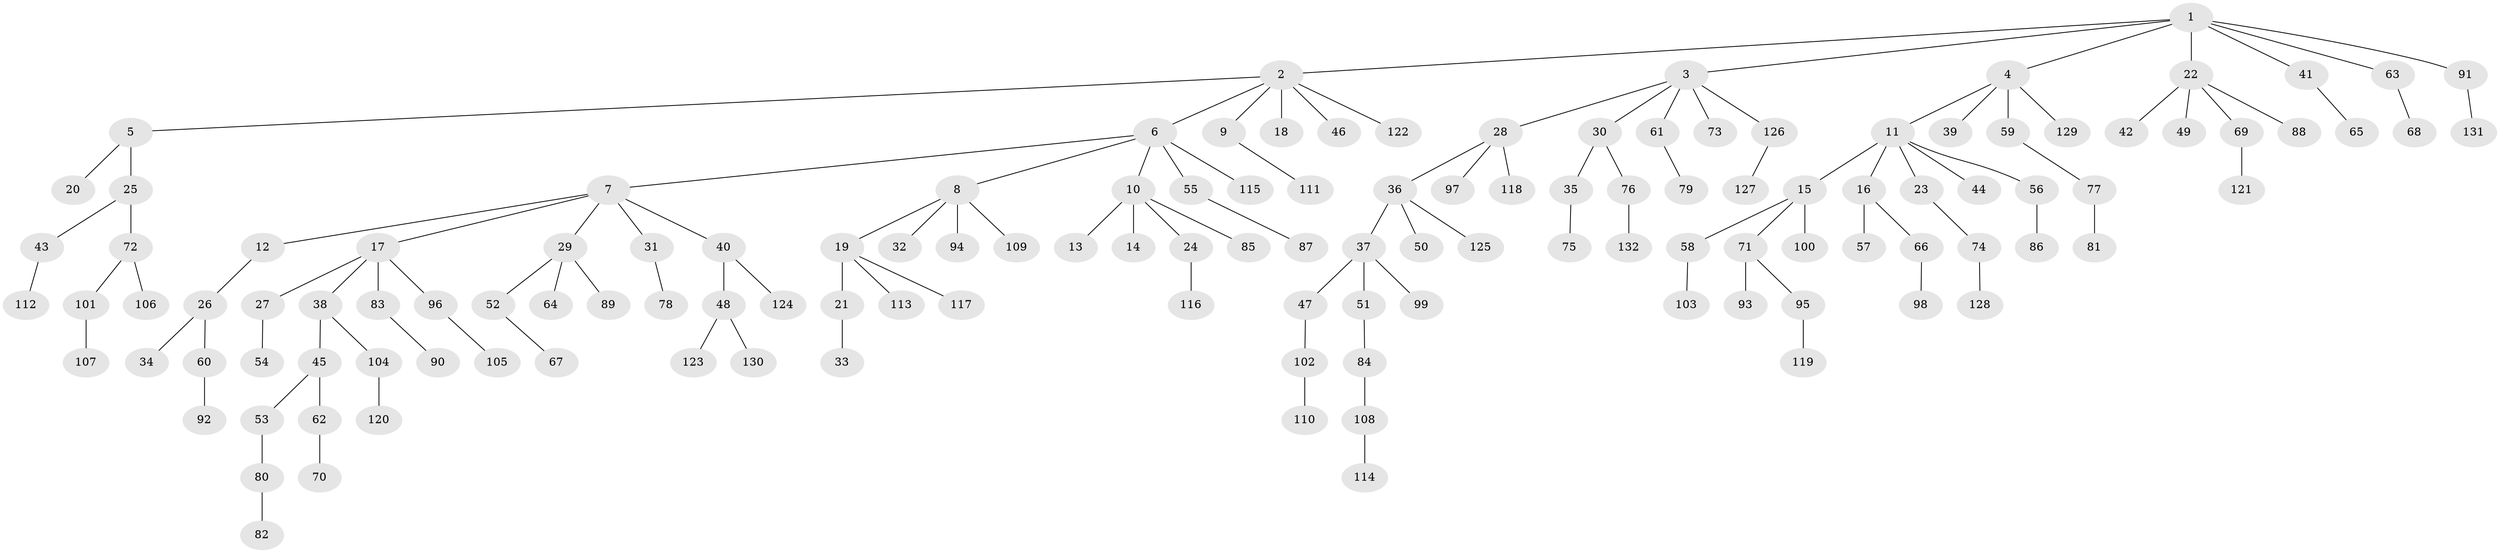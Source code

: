 // coarse degree distribution, {6: 0.025, 2: 0.175, 5: 0.05, 3: 0.125, 7: 0.0125, 4: 0.05, 1: 0.5625}
// Generated by graph-tools (version 1.1) at 2025/37/03/04/25 23:37:22]
// undirected, 132 vertices, 131 edges
graph export_dot {
  node [color=gray90,style=filled];
  1;
  2;
  3;
  4;
  5;
  6;
  7;
  8;
  9;
  10;
  11;
  12;
  13;
  14;
  15;
  16;
  17;
  18;
  19;
  20;
  21;
  22;
  23;
  24;
  25;
  26;
  27;
  28;
  29;
  30;
  31;
  32;
  33;
  34;
  35;
  36;
  37;
  38;
  39;
  40;
  41;
  42;
  43;
  44;
  45;
  46;
  47;
  48;
  49;
  50;
  51;
  52;
  53;
  54;
  55;
  56;
  57;
  58;
  59;
  60;
  61;
  62;
  63;
  64;
  65;
  66;
  67;
  68;
  69;
  70;
  71;
  72;
  73;
  74;
  75;
  76;
  77;
  78;
  79;
  80;
  81;
  82;
  83;
  84;
  85;
  86;
  87;
  88;
  89;
  90;
  91;
  92;
  93;
  94;
  95;
  96;
  97;
  98;
  99;
  100;
  101;
  102;
  103;
  104;
  105;
  106;
  107;
  108;
  109;
  110;
  111;
  112;
  113;
  114;
  115;
  116;
  117;
  118;
  119;
  120;
  121;
  122;
  123;
  124;
  125;
  126;
  127;
  128;
  129;
  130;
  131;
  132;
  1 -- 2;
  1 -- 3;
  1 -- 4;
  1 -- 22;
  1 -- 41;
  1 -- 63;
  1 -- 91;
  2 -- 5;
  2 -- 6;
  2 -- 9;
  2 -- 18;
  2 -- 46;
  2 -- 122;
  3 -- 28;
  3 -- 30;
  3 -- 61;
  3 -- 73;
  3 -- 126;
  4 -- 11;
  4 -- 39;
  4 -- 59;
  4 -- 129;
  5 -- 20;
  5 -- 25;
  6 -- 7;
  6 -- 8;
  6 -- 10;
  6 -- 55;
  6 -- 115;
  7 -- 12;
  7 -- 17;
  7 -- 29;
  7 -- 31;
  7 -- 40;
  8 -- 19;
  8 -- 32;
  8 -- 94;
  8 -- 109;
  9 -- 111;
  10 -- 13;
  10 -- 14;
  10 -- 24;
  10 -- 85;
  11 -- 15;
  11 -- 16;
  11 -- 23;
  11 -- 44;
  11 -- 56;
  12 -- 26;
  15 -- 58;
  15 -- 71;
  15 -- 100;
  16 -- 57;
  16 -- 66;
  17 -- 27;
  17 -- 38;
  17 -- 83;
  17 -- 96;
  19 -- 21;
  19 -- 113;
  19 -- 117;
  21 -- 33;
  22 -- 42;
  22 -- 49;
  22 -- 69;
  22 -- 88;
  23 -- 74;
  24 -- 116;
  25 -- 43;
  25 -- 72;
  26 -- 34;
  26 -- 60;
  27 -- 54;
  28 -- 36;
  28 -- 97;
  28 -- 118;
  29 -- 52;
  29 -- 64;
  29 -- 89;
  30 -- 35;
  30 -- 76;
  31 -- 78;
  35 -- 75;
  36 -- 37;
  36 -- 50;
  36 -- 125;
  37 -- 47;
  37 -- 51;
  37 -- 99;
  38 -- 45;
  38 -- 104;
  40 -- 48;
  40 -- 124;
  41 -- 65;
  43 -- 112;
  45 -- 53;
  45 -- 62;
  47 -- 102;
  48 -- 123;
  48 -- 130;
  51 -- 84;
  52 -- 67;
  53 -- 80;
  55 -- 87;
  56 -- 86;
  58 -- 103;
  59 -- 77;
  60 -- 92;
  61 -- 79;
  62 -- 70;
  63 -- 68;
  66 -- 98;
  69 -- 121;
  71 -- 93;
  71 -- 95;
  72 -- 101;
  72 -- 106;
  74 -- 128;
  76 -- 132;
  77 -- 81;
  80 -- 82;
  83 -- 90;
  84 -- 108;
  91 -- 131;
  95 -- 119;
  96 -- 105;
  101 -- 107;
  102 -- 110;
  104 -- 120;
  108 -- 114;
  126 -- 127;
}
